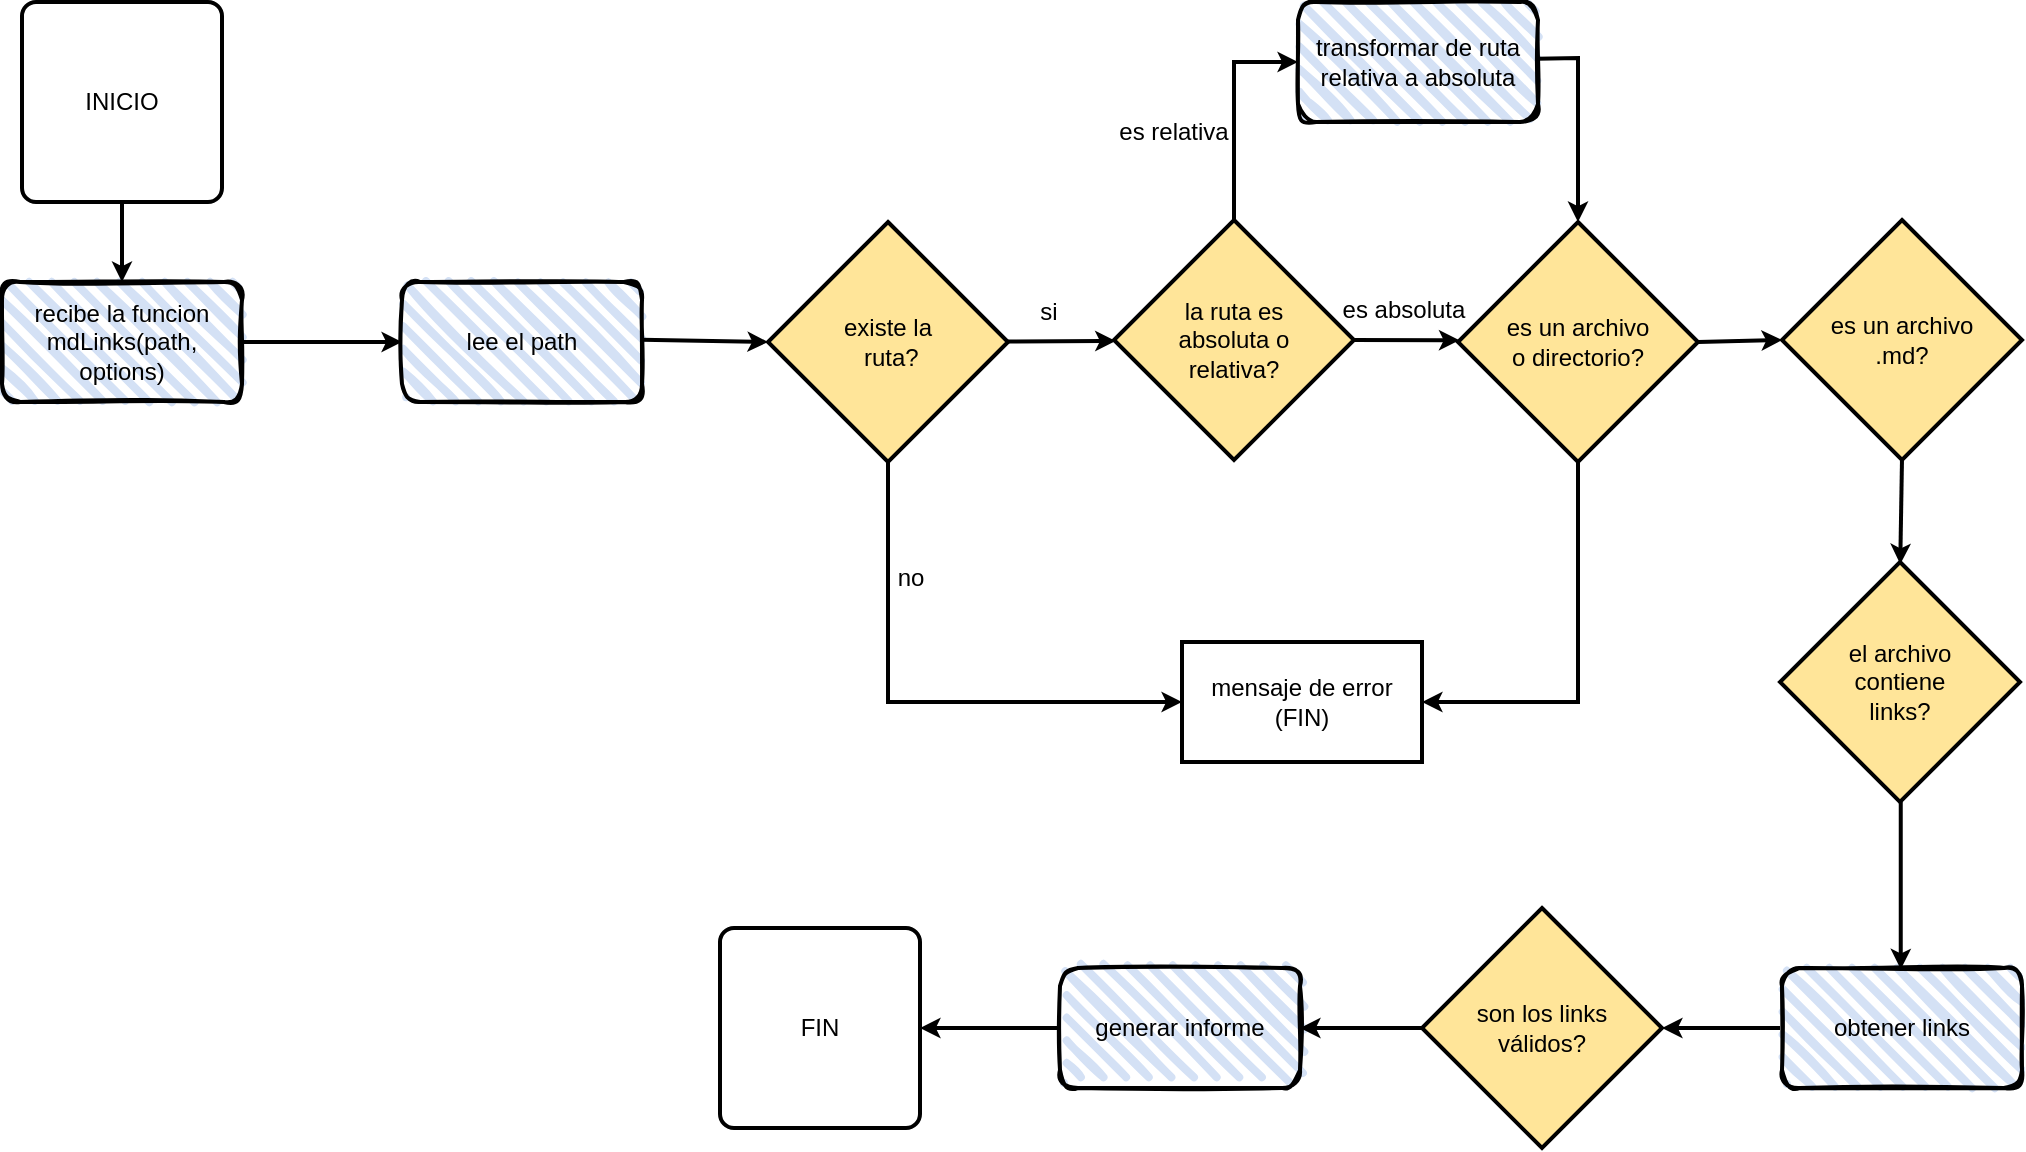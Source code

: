 <mxfile version="20.8.4" type="github">
  <diagram id="C5RBs43oDa-KdzZeNtuy" name="Page-1">
    <mxGraphModel dx="314" dy="157" grid="1" gridSize="10" guides="1" tooltips="1" connect="1" arrows="1" fold="1" page="1" pageScale="1" pageWidth="1169" pageHeight="827" math="0" shadow="0">
      <root>
        <mxCell id="WIyWlLk6GJQsqaUBKTNV-0" />
        <mxCell id="WIyWlLk6GJQsqaUBKTNV-1" parent="WIyWlLk6GJQsqaUBKTNV-0" />
        <mxCell id="SY0biOSwpH2cryvIoxOE-1" value="INICIO" style="rounded=1;whiteSpace=wrap;html=1;absoluteArcSize=1;arcSize=14;strokeWidth=2;" vertex="1" parent="WIyWlLk6GJQsqaUBKTNV-1">
          <mxGeometry x="70" y="110" width="100" height="100" as="geometry" />
        </mxCell>
        <mxCell id="SY0biOSwpH2cryvIoxOE-14" value="transformar de ruta relativa a absoluta " style="rounded=1;whiteSpace=wrap;html=1;strokeWidth=2;fillWeight=4;hachureGap=8;hachureAngle=45;fillColor=#D4E1F5;sketch=1;" vertex="1" parent="WIyWlLk6GJQsqaUBKTNV-1">
          <mxGeometry x="708" y="110" width="120" height="60" as="geometry" />
        </mxCell>
        <mxCell id="SY0biOSwpH2cryvIoxOE-15" value="&lt;div&gt;la ruta es &lt;br&gt;&lt;/div&gt;&lt;div&gt;absoluta o &lt;br&gt;&lt;/div&gt;&lt;div&gt;relativa?&lt;br&gt;&lt;/div&gt;" style="strokeWidth=2;html=1;shape=mxgraph.flowchart.decision;whiteSpace=wrap;fillColor=#FFE599;" vertex="1" parent="WIyWlLk6GJQsqaUBKTNV-1">
          <mxGeometry x="616" y="219" width="120" height="120" as="geometry" />
        </mxCell>
        <mxCell id="SY0biOSwpH2cryvIoxOE-16" value="&lt;div&gt;existe la&lt;/div&gt;&lt;div&gt;&amp;nbsp;ruta?&lt;br&gt;&lt;/div&gt;" style="strokeWidth=2;html=1;shape=mxgraph.flowchart.decision;whiteSpace=wrap;fillColor=#FFE599;" vertex="1" parent="WIyWlLk6GJQsqaUBKTNV-1">
          <mxGeometry x="443" y="220" width="120" height="120" as="geometry" />
        </mxCell>
        <mxCell id="SY0biOSwpH2cryvIoxOE-17" value="FIN" style="rounded=1;whiteSpace=wrap;html=1;absoluteArcSize=1;arcSize=14;strokeWidth=2;" vertex="1" parent="WIyWlLk6GJQsqaUBKTNV-1">
          <mxGeometry x="419" y="573" width="100" height="100" as="geometry" />
        </mxCell>
        <mxCell id="SY0biOSwpH2cryvIoxOE-47" value="es relativa" style="text;strokeColor=none;align=center;fillColor=none;html=1;verticalAlign=middle;whiteSpace=wrap;rounded=0;strokeWidth=2;" vertex="1" parent="WIyWlLk6GJQsqaUBKTNV-1">
          <mxGeometry x="616" y="160" width="60" height="30" as="geometry" />
        </mxCell>
        <mxCell id="SY0biOSwpH2cryvIoxOE-53" value="" style="endArrow=classic;html=1;rounded=0;strokeWidth=2;endSize=4;entryX=0.006;entryY=0.493;entryDx=0;entryDy=0;exitX=1;exitY=0.5;exitDx=0;exitDy=0;exitPerimeter=0;entryPerimeter=0;" edge="1" parent="WIyWlLk6GJQsqaUBKTNV-1" source="SY0biOSwpH2cryvIoxOE-15" target="SY0biOSwpH2cryvIoxOE-81">
          <mxGeometry width="50" height="50" relative="1" as="geometry">
            <mxPoint x="699" y="278.83" as="sourcePoint" />
            <mxPoint x="790" y="279" as="targetPoint" />
          </mxGeometry>
        </mxCell>
        <mxCell id="SY0biOSwpH2cryvIoxOE-57" value="es absoluta" style="text;strokeColor=none;align=center;fillColor=none;html=1;verticalAlign=middle;whiteSpace=wrap;rounded=0;strokeWidth=2;" vertex="1" parent="WIyWlLk6GJQsqaUBKTNV-1">
          <mxGeometry x="717" y="249" width="88" height="30" as="geometry" />
        </mxCell>
        <mxCell id="SY0biOSwpH2cryvIoxOE-67" value="" style="endArrow=classic;html=1;rounded=0;strokeWidth=2;endSize=4;exitX=0.5;exitY=0;exitDx=0;exitDy=0;exitPerimeter=0;entryX=0;entryY=0.5;entryDx=0;entryDy=0;" edge="1" parent="WIyWlLk6GJQsqaUBKTNV-1" source="SY0biOSwpH2cryvIoxOE-15" target="SY0biOSwpH2cryvIoxOE-14">
          <mxGeometry width="50" height="50" relative="1" as="geometry">
            <mxPoint x="639" y="189.75" as="sourcePoint" />
            <mxPoint x="680" y="140" as="targetPoint" />
            <Array as="points">
              <mxPoint x="676" y="140" />
            </Array>
          </mxGeometry>
        </mxCell>
        <mxCell id="SY0biOSwpH2cryvIoxOE-68" value="" style="endArrow=classic;html=1;rounded=0;strokeWidth=2;endSize=4;entryX=0.5;entryY=0;entryDx=0;entryDy=0;exitX=0.995;exitY=0.473;exitDx=0;exitDy=0;exitPerimeter=0;entryPerimeter=0;" edge="1" parent="WIyWlLk6GJQsqaUBKTNV-1" source="SY0biOSwpH2cryvIoxOE-14" target="SY0biOSwpH2cryvIoxOE-81">
          <mxGeometry width="50" height="50" relative="1" as="geometry">
            <mxPoint x="804.74" y="137.82" as="sourcePoint" />
            <mxPoint x="850" y="241" as="targetPoint" />
            <Array as="points">
              <mxPoint x="848" y="138" />
            </Array>
          </mxGeometry>
        </mxCell>
        <mxCell id="SY0biOSwpH2cryvIoxOE-78" value="recibe la funcion mdLinks(path, options)" style="rounded=1;whiteSpace=wrap;html=1;strokeWidth=2;fillWeight=4;hachureGap=8;hachureAngle=45;fillColor=#D4E1F5;sketch=1;" vertex="1" parent="WIyWlLk6GJQsqaUBKTNV-1">
          <mxGeometry x="60" y="250" width="120" height="60" as="geometry" />
        </mxCell>
        <mxCell id="SY0biOSwpH2cryvIoxOE-79" value="lee el path" style="rounded=1;whiteSpace=wrap;html=1;strokeWidth=2;fillWeight=4;hachureGap=8;hachureAngle=45;fillColor=#D4E1F5;sketch=1;" vertex="1" parent="WIyWlLk6GJQsqaUBKTNV-1">
          <mxGeometry x="260" y="250" width="120" height="60" as="geometry" />
        </mxCell>
        <mxCell id="SY0biOSwpH2cryvIoxOE-81" value="&lt;div&gt;es un archivo&lt;/div&gt;&lt;div&gt;o directorio?&lt;br&gt;&lt;/div&gt;" style="strokeWidth=2;html=1;shape=mxgraph.flowchart.decision;whiteSpace=wrap;fillColor=#FFE599;" vertex="1" parent="WIyWlLk6GJQsqaUBKTNV-1">
          <mxGeometry x="788" y="220" width="120" height="120" as="geometry" />
        </mxCell>
        <mxCell id="SY0biOSwpH2cryvIoxOE-84" value="&lt;div&gt;es un archivo&lt;/div&gt;&lt;div&gt;.md?&lt;br&gt;&lt;/div&gt;" style="strokeWidth=2;html=1;shape=mxgraph.flowchart.decision;whiteSpace=wrap;fillColor=#FFE599;" vertex="1" parent="WIyWlLk6GJQsqaUBKTNV-1">
          <mxGeometry x="950" y="219" width="120" height="120" as="geometry" />
        </mxCell>
        <mxCell id="SY0biOSwpH2cryvIoxOE-85" value="&lt;div&gt;mensaje de error&lt;/div&gt;&lt;div&gt;(FIN)&lt;br&gt;&lt;/div&gt;" style="rounded=0;whiteSpace=wrap;html=1;strokeColor=default;strokeWidth=2;fillColor=#ffffff;gradientColor=none;" vertex="1" parent="WIyWlLk6GJQsqaUBKTNV-1">
          <mxGeometry x="650" y="430" width="120" height="60" as="geometry" />
        </mxCell>
        <mxCell id="SY0biOSwpH2cryvIoxOE-86" value="&lt;div&gt;el archivo &lt;br&gt;&lt;/div&gt;&lt;div&gt;contiene &lt;br&gt;&lt;/div&gt;&lt;div&gt;links?&lt;/div&gt;" style="strokeWidth=2;html=1;shape=mxgraph.flowchart.decision;whiteSpace=wrap;fillColor=#FFE599;" vertex="1" parent="WIyWlLk6GJQsqaUBKTNV-1">
          <mxGeometry x="949" y="390" width="120" height="120" as="geometry" />
        </mxCell>
        <mxCell id="SY0biOSwpH2cryvIoxOE-87" value="obtener links" style="rounded=1;whiteSpace=wrap;html=1;strokeWidth=2;fillWeight=4;hachureGap=8;hachureAngle=45;fillColor=#D4E1F5;sketch=1;" vertex="1" parent="WIyWlLk6GJQsqaUBKTNV-1">
          <mxGeometry x="950" y="593" width="120" height="60" as="geometry" />
        </mxCell>
        <mxCell id="SY0biOSwpH2cryvIoxOE-88" value="&lt;div&gt;son los links &lt;br&gt;&lt;/div&gt;&lt;div&gt;válidos?&lt;/div&gt;" style="strokeWidth=2;html=1;shape=mxgraph.flowchart.decision;whiteSpace=wrap;fillColor=#FFE599;" vertex="1" parent="WIyWlLk6GJQsqaUBKTNV-1">
          <mxGeometry x="770" y="563" width="120" height="120" as="geometry" />
        </mxCell>
        <mxCell id="SY0biOSwpH2cryvIoxOE-89" value="generar informe" style="rounded=1;whiteSpace=wrap;html=1;strokeWidth=2;fillWeight=4;hachureGap=8;hachureAngle=45;fillColor=#D4E1F5;sketch=1;" vertex="1" parent="WIyWlLk6GJQsqaUBKTNV-1">
          <mxGeometry x="589" y="593" width="120" height="60" as="geometry" />
        </mxCell>
        <mxCell id="SY0biOSwpH2cryvIoxOE-91" value="" style="endArrow=classic;html=1;rounded=0;strokeWidth=2;endSize=4;entryX=0.007;entryY=0.504;entryDx=0;entryDy=0;exitX=0.99;exitY=0.498;exitDx=0;exitDy=0;exitPerimeter=0;entryPerimeter=0;" edge="1" parent="WIyWlLk6GJQsqaUBKTNV-1" source="SY0biOSwpH2cryvIoxOE-16" target="SY0biOSwpH2cryvIoxOE-15">
          <mxGeometry width="50" height="50" relative="1" as="geometry">
            <mxPoint x="563" y="279.75" as="sourcePoint" />
            <mxPoint x="615.72" y="279.91" as="targetPoint" />
          </mxGeometry>
        </mxCell>
        <mxCell id="SY0biOSwpH2cryvIoxOE-92" value="" style="endArrow=classic;html=1;rounded=0;strokeWidth=2;endSize=4;entryX=0;entryY=0.5;entryDx=0;entryDy=0;exitX=0.998;exitY=0.481;exitDx=0;exitDy=0;exitPerimeter=0;entryPerimeter=0;" edge="1" parent="WIyWlLk6GJQsqaUBKTNV-1" source="SY0biOSwpH2cryvIoxOE-79" target="SY0biOSwpH2cryvIoxOE-16">
          <mxGeometry width="50" height="50" relative="1" as="geometry">
            <mxPoint x="380" y="278.5" as="sourcePoint" />
            <mxPoint x="432.72" y="278.66" as="targetPoint" />
          </mxGeometry>
        </mxCell>
        <mxCell id="SY0biOSwpH2cryvIoxOE-94" value="" style="endArrow=classic;html=1;rounded=0;strokeWidth=2;endSize=4;entryX=0;entryY=0.5;entryDx=0;entryDy=0;exitX=1;exitY=0.5;exitDx=0;exitDy=0;" edge="1" parent="WIyWlLk6GJQsqaUBKTNV-1" source="SY0biOSwpH2cryvIoxOE-78" target="SY0biOSwpH2cryvIoxOE-79">
          <mxGeometry width="50" height="50" relative="1" as="geometry">
            <mxPoint x="180" y="279" as="sourcePoint" />
            <mxPoint x="275.24" y="280.14" as="targetPoint" />
          </mxGeometry>
        </mxCell>
        <mxCell id="SY0biOSwpH2cryvIoxOE-95" value="" style="endArrow=classic;html=1;rounded=0;strokeWidth=2;endSize=4;entryX=0.5;entryY=0;entryDx=0;entryDy=0;exitX=0.5;exitY=1;exitDx=0;exitDy=0;" edge="1" parent="WIyWlLk6GJQsqaUBKTNV-1" source="SY0biOSwpH2cryvIoxOE-1" target="SY0biOSwpH2cryvIoxOE-78">
          <mxGeometry width="50" height="50" relative="1" as="geometry">
            <mxPoint x="80.0" y="230" as="sourcePoint" />
            <mxPoint x="160" y="230" as="targetPoint" />
          </mxGeometry>
        </mxCell>
        <mxCell id="SY0biOSwpH2cryvIoxOE-98" value="" style="endArrow=classic;html=1;rounded=0;strokeWidth=2;endSize=4;exitX=1;exitY=0.5;exitDx=0;exitDy=0;exitPerimeter=0;entryX=0;entryY=0.5;entryDx=0;entryDy=0;entryPerimeter=0;" edge="1" parent="WIyWlLk6GJQsqaUBKTNV-1" source="SY0biOSwpH2cryvIoxOE-81" target="SY0biOSwpH2cryvIoxOE-84">
          <mxGeometry width="50" height="50" relative="1" as="geometry">
            <mxPoint x="848.36" y="338.8" as="sourcePoint" />
            <mxPoint x="848.48" y="370.2" as="targetPoint" />
          </mxGeometry>
        </mxCell>
        <mxCell id="SY0biOSwpH2cryvIoxOE-99" value="" style="endArrow=classic;html=1;rounded=0;strokeWidth=2;endSize=4;entryX=0.501;entryY=0.009;entryDx=0;entryDy=0;exitX=0.5;exitY=0.996;exitDx=0;exitDy=0;exitPerimeter=0;entryPerimeter=0;" edge="1" parent="WIyWlLk6GJQsqaUBKTNV-1" source="SY0biOSwpH2cryvIoxOE-84" target="SY0biOSwpH2cryvIoxOE-86">
          <mxGeometry width="50" height="50" relative="1" as="geometry">
            <mxPoint x="847.66" y="489" as="sourcePoint" />
            <mxPoint x="847.66" y="529" as="targetPoint" />
          </mxGeometry>
        </mxCell>
        <mxCell id="SY0biOSwpH2cryvIoxOE-100" value="" style="endArrow=classic;html=1;rounded=0;strokeWidth=2;endSize=4;exitX=0.503;exitY=1;exitDx=0;exitDy=0;exitPerimeter=0;entryX=0.495;entryY=0.011;entryDx=0;entryDy=0;entryPerimeter=0;" edge="1" parent="WIyWlLk6GJQsqaUBKTNV-1" source="SY0biOSwpH2cryvIoxOE-86" target="SY0biOSwpH2cryvIoxOE-87">
          <mxGeometry width="50" height="50" relative="1" as="geometry">
            <mxPoint x="1009.66" y="510" as="sourcePoint" />
            <mxPoint x="1009" y="583" as="targetPoint" />
          </mxGeometry>
        </mxCell>
        <mxCell id="SY0biOSwpH2cryvIoxOE-101" value="" style="endArrow=classic;html=1;rounded=0;strokeWidth=2;endSize=4;entryX=1;entryY=0.5;entryDx=0;entryDy=0;entryPerimeter=0;" edge="1" parent="WIyWlLk6GJQsqaUBKTNV-1" target="SY0biOSwpH2cryvIoxOE-88">
          <mxGeometry width="50" height="50" relative="1" as="geometry">
            <mxPoint x="949" y="623" as="sourcePoint" />
            <mxPoint x="921.66" y="653" as="targetPoint" />
          </mxGeometry>
        </mxCell>
        <mxCell id="SY0biOSwpH2cryvIoxOE-102" value="" style="endArrow=classic;html=1;rounded=0;strokeWidth=2;endSize=4;entryX=1;entryY=0.5;entryDx=0;entryDy=0;exitX=0;exitY=0.5;exitDx=0;exitDy=0;exitPerimeter=0;" edge="1" parent="WIyWlLk6GJQsqaUBKTNV-1" source="SY0biOSwpH2cryvIoxOE-88" target="SY0biOSwpH2cryvIoxOE-89">
          <mxGeometry width="50" height="50" relative="1" as="geometry">
            <mxPoint x="779" y="622.83" as="sourcePoint" />
            <mxPoint x="729" y="622.83" as="targetPoint" />
          </mxGeometry>
        </mxCell>
        <mxCell id="SY0biOSwpH2cryvIoxOE-103" value="" style="endArrow=classic;html=1;rounded=0;strokeWidth=2;endSize=4;entryX=1;entryY=0.5;entryDx=0;entryDy=0;exitX=0;exitY=0.5;exitDx=0;exitDy=0;" edge="1" parent="WIyWlLk6GJQsqaUBKTNV-1" source="SY0biOSwpH2cryvIoxOE-89" target="SY0biOSwpH2cryvIoxOE-17">
          <mxGeometry width="50" height="50" relative="1" as="geometry">
            <mxPoint x="589" y="622.29" as="sourcePoint" />
            <mxPoint x="528" y="622.29" as="targetPoint" />
          </mxGeometry>
        </mxCell>
        <mxCell id="SY0biOSwpH2cryvIoxOE-104" value="si" style="text;strokeColor=none;align=center;fillColor=none;html=1;verticalAlign=middle;whiteSpace=wrap;rounded=0;strokeWidth=2;" vertex="1" parent="WIyWlLk6GJQsqaUBKTNV-1">
          <mxGeometry x="569" y="250" width="29" height="30" as="geometry" />
        </mxCell>
        <mxCell id="SY0biOSwpH2cryvIoxOE-105" value="" style="endArrow=classic;html=1;rounded=0;strokeWidth=2;endSize=4;exitX=0.5;exitY=1;exitDx=0;exitDy=0;exitPerimeter=0;entryX=0;entryY=0.5;entryDx=0;entryDy=0;" edge="1" parent="WIyWlLk6GJQsqaUBKTNV-1" source="SY0biOSwpH2cryvIoxOE-16" target="SY0biOSwpH2cryvIoxOE-85">
          <mxGeometry width="50" height="50" relative="1" as="geometry">
            <mxPoint x="510" y="430" as="sourcePoint" />
            <mxPoint x="542" y="351" as="targetPoint" />
            <Array as="points">
              <mxPoint x="503" y="460" />
            </Array>
          </mxGeometry>
        </mxCell>
        <mxCell id="SY0biOSwpH2cryvIoxOE-106" value="no" style="text;strokeColor=none;align=center;fillColor=none;html=1;verticalAlign=middle;whiteSpace=wrap;rounded=0;strokeWidth=2;" vertex="1" parent="WIyWlLk6GJQsqaUBKTNV-1">
          <mxGeometry x="500" y="383" width="29" height="30" as="geometry" />
        </mxCell>
        <mxCell id="SY0biOSwpH2cryvIoxOE-107" value="" style="endArrow=classic;html=1;rounded=0;strokeWidth=2;endSize=4;exitX=0.5;exitY=1;exitDx=0;exitDy=0;exitPerimeter=0;entryX=1;entryY=0.5;entryDx=0;entryDy=0;" edge="1" parent="WIyWlLk6GJQsqaUBKTNV-1" source="SY0biOSwpH2cryvIoxOE-81" target="SY0biOSwpH2cryvIoxOE-85">
          <mxGeometry width="50" height="50" relative="1" as="geometry">
            <mxPoint x="850" y="340" as="sourcePoint" />
            <mxPoint x="997" y="460" as="targetPoint" />
            <Array as="points">
              <mxPoint x="848" y="460" />
            </Array>
          </mxGeometry>
        </mxCell>
      </root>
    </mxGraphModel>
  </diagram>
</mxfile>
